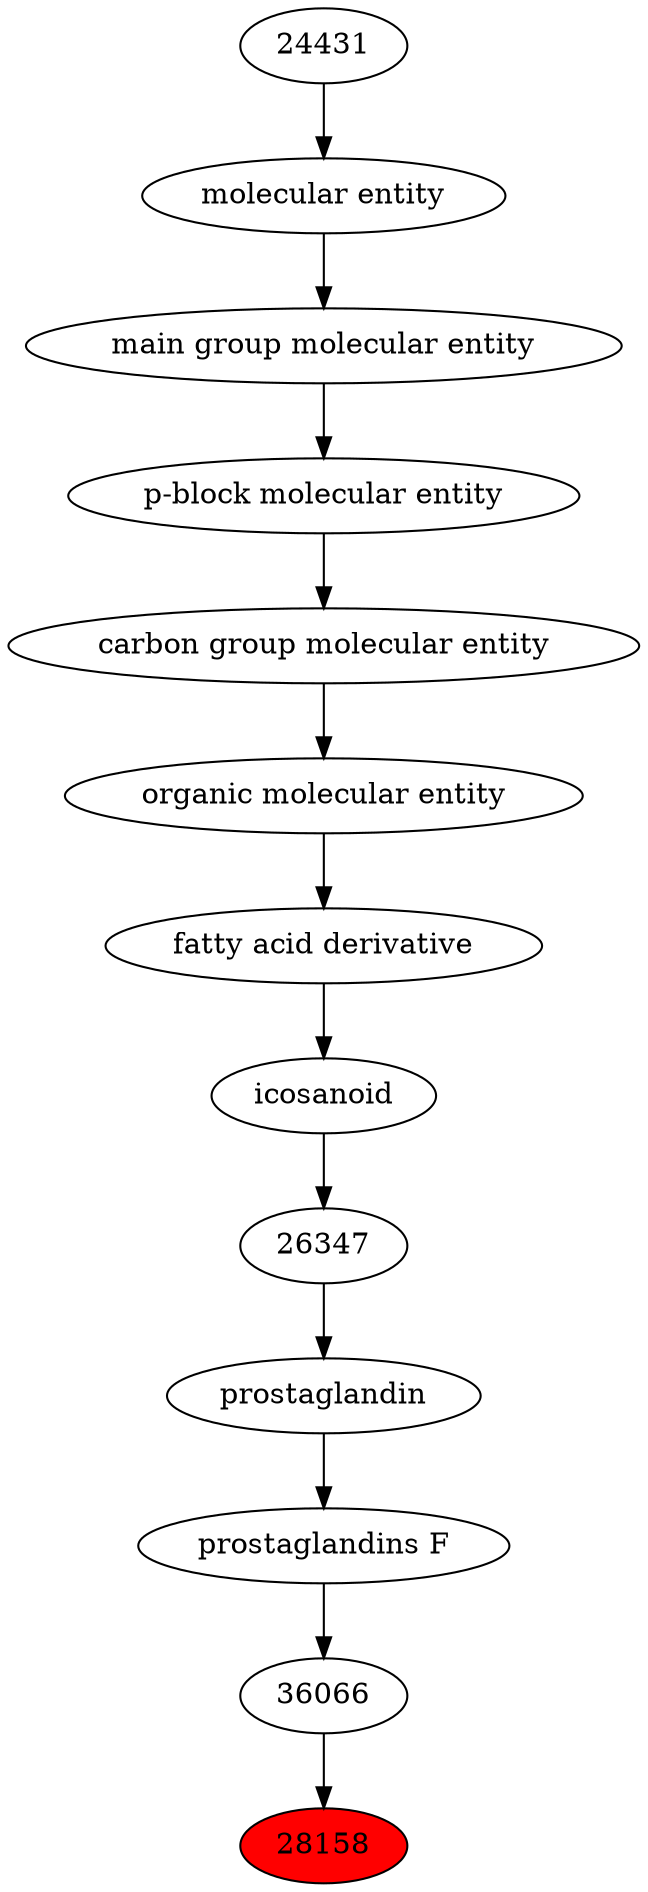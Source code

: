 digraph tree{ 
28158 [label="28158" fillcolor=red style=filled]
36066 -> 28158
36066 [label="36066"]
26340 -> 36066
26340 [label="prostaglandins F"]
26333 -> 26340
26333 [label="prostaglandin"]
26347 -> 26333
26347 [label="26347"]
23899 -> 26347
23899 [label="icosanoid"]
61697 -> 23899
61697 [label="fatty acid derivative"]
50860 -> 61697
50860 [label="organic molecular entity"]
33582 -> 50860
33582 [label="carbon group molecular entity"]
33675 -> 33582
33675 [label="p-block molecular entity"]
33579 -> 33675
33579 [label="main group molecular entity"]
23367 -> 33579
23367 [label="molecular entity"]
24431 -> 23367
24431 [label="24431"]
}